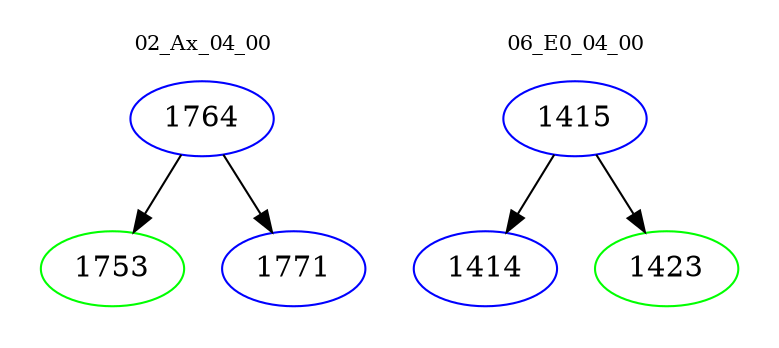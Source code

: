 digraph{
subgraph cluster_0 {
color = white
label = "02_Ax_04_00";
fontsize=10;
T0_1764 [label="1764", color="blue"]
T0_1764 -> T0_1753 [color="black"]
T0_1753 [label="1753", color="green"]
T0_1764 -> T0_1771 [color="black"]
T0_1771 [label="1771", color="blue"]
}
subgraph cluster_1 {
color = white
label = "06_E0_04_00";
fontsize=10;
T1_1415 [label="1415", color="blue"]
T1_1415 -> T1_1414 [color="black"]
T1_1414 [label="1414", color="blue"]
T1_1415 -> T1_1423 [color="black"]
T1_1423 [label="1423", color="green"]
}
}
